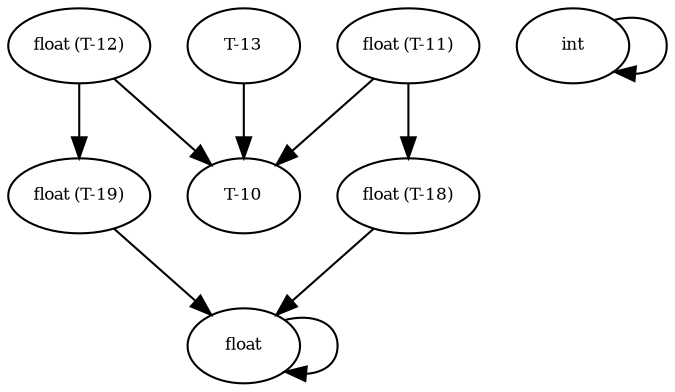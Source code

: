 digraph RGL__DirectedAdjacencyGraph {
    float [
        fontsize = 8,
        label = float
    ]

    "float (T-19)" [
        fontsize = 8,
        label = "float (T-19)"
    ]

    "float (T-18)" [
        fontsize = 8,
        label = "float (T-18)"
    ]

    "float (T-12)" [
        fontsize = 8,
        label = "float (T-12)"
    ]

    "T-10" [
        fontsize = 8,
        label = "T-10"
    ]

    "float (T-11)" [
        fontsize = 8,
        label = "float (T-11)"
    ]

    "T-13" [
        fontsize = 8,
        label = "T-13"
    ]

    int [
        fontsize = 8,
        label = int
    ]

    float -> float [
        fontsize = 8
    ]

    "float (T-19)" -> float [
        fontsize = 8
    ]

    "float (T-18)" -> float [
        fontsize = 8
    ]

    "float (T-12)" -> "float (T-19)" [
        fontsize = 8
    ]

    "float (T-12)" -> "T-10" [
        fontsize = 8
    ]

    "float (T-11)" -> "float (T-18)" [
        fontsize = 8
    ]

    "float (T-11)" -> "T-10" [
        fontsize = 8
    ]

    "T-13" -> "T-10" [
        fontsize = 8
    ]

    int -> int [
        fontsize = 8
    ]
}
